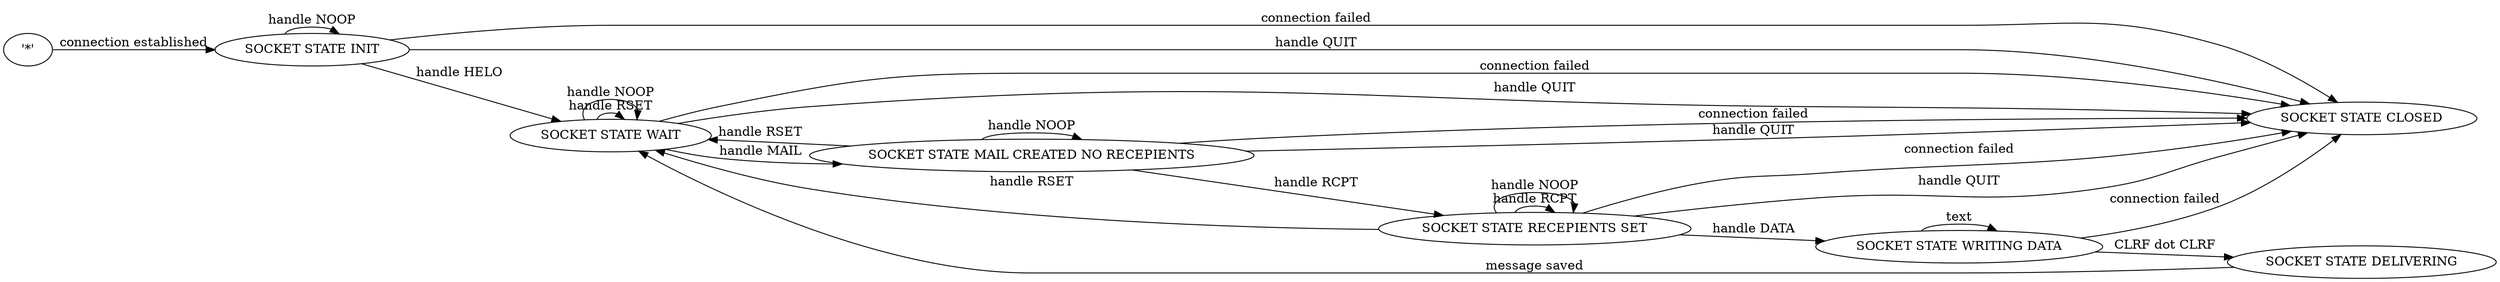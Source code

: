 digraph test {
rankdir=LR;
ranksep=0.1; nodesep=0.1; defaultdist = 0.1; len = 0.1;
"SOCKET STATE WAIT" -> "SOCKET STATE CLOSED" [label="handle QUIT"];
"SOCKET STATE RECEPIENTS SET" -> "SOCKET STATE RECEPIENTS SET" [label="handle RCPT"];
"SOCKET STATE WRITING DATA" -> "SOCKET STATE CLOSED" [label="connection failed"];
"SOCKET STATE MAIL CREATED NO RECEPIENTS" -> "SOCKET STATE WAIT" [label="handle RSET"];
"SOCKET STATE DELIVERING" -> "SOCKET STATE WAIT" [label="message saved"];
"SOCKET STATE MAIL CREATED NO RECEPIENTS" -> "SOCKET STATE CLOSED" [label="connection failed"];
"SOCKET STATE WAIT" -> "SOCKET STATE WAIT" [label="handle RSET"];
"SOCKET STATE RECEPIENTS SET" -> "SOCKET STATE WRITING DATA" [label="handle DATA"];
"SOCKET STATE INIT" -> "SOCKET STATE WAIT" [label="handle HELO"];
"SOCKET STATE WRITING DATA" -> "SOCKET STATE WRITING DATA" [label="text"];
"SOCKET STATE RECEPIENTS SET" -> "SOCKET STATE CLOSED" [label="connection failed"];
"SOCKET STATE INIT" -> "SOCKET STATE CLOSED" [label="connection failed"];
"SOCKET STATE MAIL CREATED NO RECEPIENTS" -> "SOCKET STATE CLOSED" [label="handle QUIT"];
"'*'" -> "SOCKET STATE INIT" [label="connection established"];
"SOCKET STATE WRITING DATA" -> "SOCKET STATE DELIVERING" [label="CLRF dot CLRF"];
"SOCKET STATE RECEPIENTS SET" -> "SOCKET STATE CLOSED" [label="handle QUIT"];
"SOCKET STATE RECEPIENTS SET" -> "SOCKET STATE RECEPIENTS SET" [label="handle NOOP"];
"SOCKET STATE WAIT" -> "SOCKET STATE MAIL CREATED NO RECEPIENTS" [label="handle MAIL"];
"SOCKET STATE MAIL CREATED NO RECEPIENTS" -> "SOCKET STATE RECEPIENTS SET" [label="handle RCPT"];
"SOCKET STATE RECEPIENTS SET" -> "SOCKET STATE WAIT" [label="handle RSET"];
"SOCKET STATE INIT" -> "SOCKET STATE CLOSED" [label="handle QUIT"];
"SOCKET STATE INIT" -> "SOCKET STATE INIT" [label="handle NOOP"];
"SOCKET STATE WAIT" -> "SOCKET STATE CLOSED" [label="connection failed"];
"SOCKET STATE MAIL CREATED NO RECEPIENTS" -> "SOCKET STATE MAIL CREATED NO RECEPIENTS" [label="handle NOOP"];
"SOCKET STATE WAIT" -> "SOCKET STATE WAIT" [label="handle NOOP"];
}
